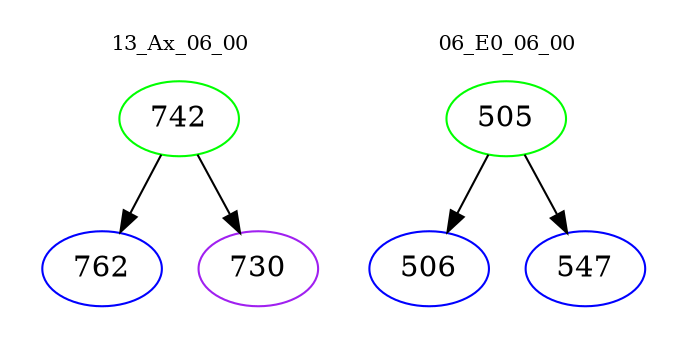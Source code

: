 digraph{
subgraph cluster_0 {
color = white
label = "13_Ax_06_00";
fontsize=10;
T0_742 [label="742", color="green"]
T0_742 -> T0_762 [color="black"]
T0_762 [label="762", color="blue"]
T0_742 -> T0_730 [color="black"]
T0_730 [label="730", color="purple"]
}
subgraph cluster_1 {
color = white
label = "06_E0_06_00";
fontsize=10;
T1_505 [label="505", color="green"]
T1_505 -> T1_506 [color="black"]
T1_506 [label="506", color="blue"]
T1_505 -> T1_547 [color="black"]
T1_547 [label="547", color="blue"]
}
}
